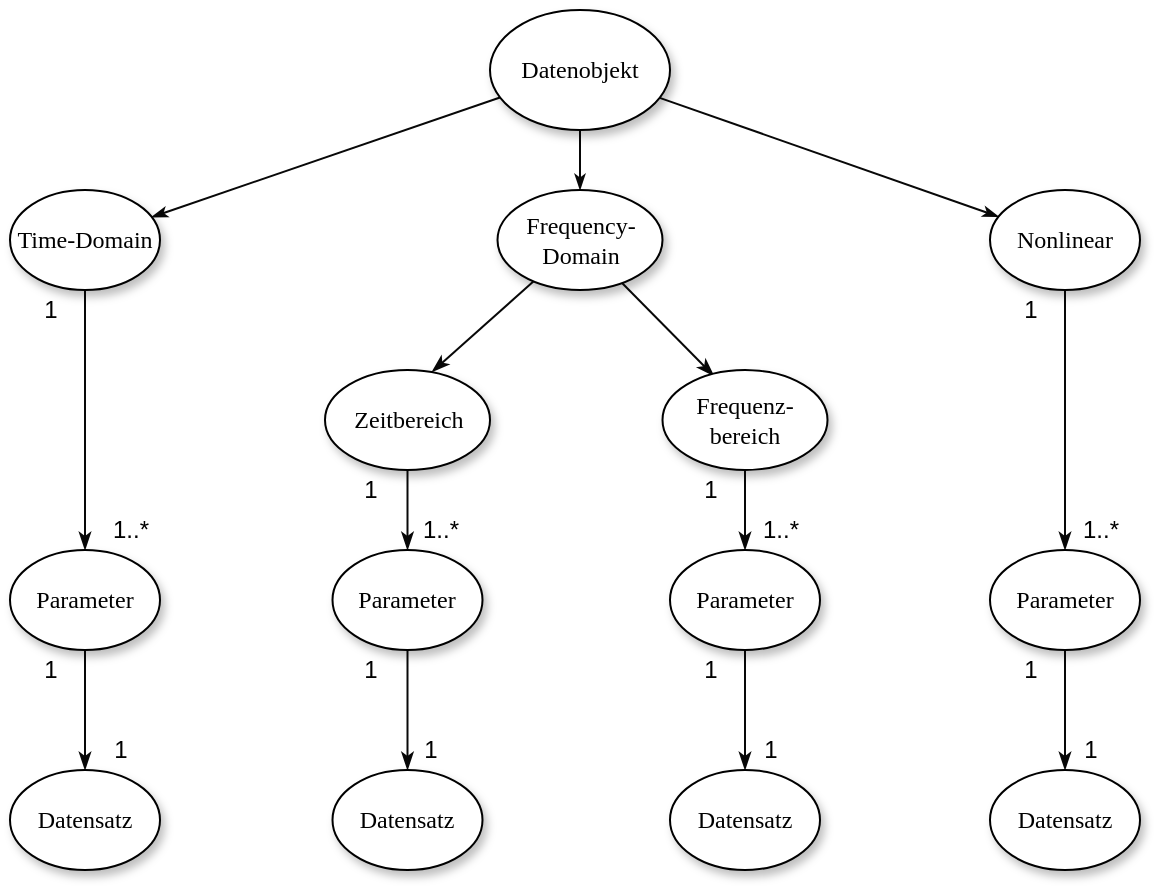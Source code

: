 <mxfile version="18.0.2" type="device"><diagram name="Page-1" id="42789a77-a242-8287-6e28-9cd8cfd52e62"><mxGraphModel dx="1422" dy="772" grid="1" gridSize="10" guides="1" tooltips="1" connect="1" arrows="1" fold="1" page="1" pageScale="1" pageWidth="1100" pageHeight="850" background="none" math="0" shadow="0"><root><mxCell id="0"/><mxCell id="1" parent="0"/><mxCell id="1ea317790d2ca983-12" style="edgeStyle=none;rounded=1;html=1;labelBackgroundColor=none;startArrow=none;startFill=0;startSize=5;endArrow=classicThin;endFill=1;endSize=5;jettySize=auto;orthogonalLoop=1;strokeColor=#080808;strokeWidth=1;fontFamily=Verdana;fontSize=12" parent="1" source="1ea317790d2ca983-1" target="1ea317790d2ca983-2" edge="1"><mxGeometry relative="1" as="geometry"/></mxCell><mxCell id="1ea317790d2ca983-13" value="" style="edgeStyle=none;rounded=1;html=1;labelBackgroundColor=none;startArrow=none;startFill=0;startSize=5;endArrow=classicThin;endFill=1;endSize=5;jettySize=auto;orthogonalLoop=1;strokeColor=#080808;strokeWidth=1;fontFamily=Verdana;fontSize=12" parent="1" source="1ea317790d2ca983-1" target="1ea317790d2ca983-9" edge="1"><mxGeometry relative="1" as="geometry"/></mxCell><mxCell id="1ea317790d2ca983-14" value="" style="edgeStyle=none;rounded=1;html=1;labelBackgroundColor=none;startArrow=none;startFill=0;startSize=5;endArrow=classicThin;endFill=1;endSize=5;jettySize=auto;orthogonalLoop=1;strokeColor=#080808;strokeWidth=1;fontFamily=Verdana;fontSize=12" parent="1" source="1ea317790d2ca983-1" target="1ea317790d2ca983-3" edge="1"><mxGeometry relative="1" as="geometry"/></mxCell><mxCell id="1ea317790d2ca983-1" value="Datenobjekt" style="ellipse;whiteSpace=wrap;html=1;rounded=0;shadow=1;comic=0;labelBackgroundColor=none;strokeWidth=1;fontFamily=Verdana;fontSize=12;align=center;" parent="1" vertex="1"><mxGeometry x="280" y="40" width="90" height="60" as="geometry"/></mxCell><mxCell id="Gac40b7pkye8SpobKHME-3" style="rounded=0;orthogonalLoop=1;jettySize=auto;html=1;entryX=0.648;entryY=0.02;entryDx=0;entryDy=0;entryPerimeter=0;endArrow=classicThin;endFill=1;strokeColor=#080808;" edge="1" parent="1" source="1ea317790d2ca983-2" target="Gac40b7pkye8SpobKHME-1"><mxGeometry relative="1" as="geometry"/></mxCell><mxCell id="Gac40b7pkye8SpobKHME-4" style="rounded=0;orthogonalLoop=1;jettySize=auto;html=1;entryX=0.312;entryY=0.06;entryDx=0;entryDy=0;entryPerimeter=0;strokeColor=#080808;endArrow=classicThin;endFill=1;" edge="1" parent="1" source="1ea317790d2ca983-2" target="Gac40b7pkye8SpobKHME-2"><mxGeometry relative="1" as="geometry"/></mxCell><mxCell id="1ea317790d2ca983-2" value="&lt;span&gt;Frequency-Domain&lt;/span&gt;" style="ellipse;whiteSpace=wrap;html=1;rounded=0;shadow=1;comic=0;labelBackgroundColor=none;strokeWidth=1;fontFamily=Verdana;fontSize=12;align=center;" parent="1" vertex="1"><mxGeometry x="283.75" y="130" width="82.5" height="50" as="geometry"/></mxCell><mxCell id="Gac40b7pkye8SpobKHME-12" style="edgeStyle=none;rounded=0;orthogonalLoop=1;jettySize=auto;html=1;endArrow=classicThin;endFill=1;strokeColor=#080808;" edge="1" parent="1" source="1ea317790d2ca983-3" target="Gac40b7pkye8SpobKHME-8"><mxGeometry relative="1" as="geometry"/></mxCell><mxCell id="1ea317790d2ca983-3" value="&lt;span&gt;Nonlinear&lt;/span&gt;" style="ellipse;whiteSpace=wrap;html=1;rounded=0;shadow=1;comic=0;labelBackgroundColor=none;strokeWidth=1;fontFamily=Verdana;fontSize=12;align=center;" parent="1" vertex="1"><mxGeometry x="530" y="130" width="75" height="50" as="geometry"/></mxCell><mxCell id="Gac40b7pkye8SpobKHME-9" style="edgeStyle=none;rounded=0;orthogonalLoop=1;jettySize=auto;html=1;entryX=0.5;entryY=0;entryDx=0;entryDy=0;endArrow=classicThin;endFill=1;strokeColor=#080808;" edge="1" parent="1" source="1ea317790d2ca983-9" target="Gac40b7pkye8SpobKHME-5"><mxGeometry relative="1" as="geometry"/></mxCell><mxCell id="1ea317790d2ca983-9" value="Time-Domain" style="ellipse;whiteSpace=wrap;html=1;rounded=0;shadow=1;comic=0;labelBackgroundColor=none;strokeWidth=1;fontFamily=Verdana;fontSize=12;align=center;" parent="1" vertex="1"><mxGeometry x="40" y="130" width="75" height="50" as="geometry"/></mxCell><mxCell id="Gac40b7pkye8SpobKHME-10" style="edgeStyle=none;rounded=0;orthogonalLoop=1;jettySize=auto;html=1;entryX=0.5;entryY=0;entryDx=0;entryDy=0;endArrow=classicThin;endFill=1;strokeColor=#080808;" edge="1" parent="1" source="Gac40b7pkye8SpobKHME-1" target="Gac40b7pkye8SpobKHME-6"><mxGeometry relative="1" as="geometry"/></mxCell><mxCell id="Gac40b7pkye8SpobKHME-1" value="&lt;span&gt;Zeitbereich&lt;/span&gt;" style="ellipse;whiteSpace=wrap;html=1;rounded=0;shadow=1;comic=0;labelBackgroundColor=none;strokeWidth=1;fontFamily=Verdana;fontSize=12;align=center;" vertex="1" parent="1"><mxGeometry x="197.5" y="220" width="82.5" height="50" as="geometry"/></mxCell><mxCell id="Gac40b7pkye8SpobKHME-11" style="edgeStyle=none;rounded=0;orthogonalLoop=1;jettySize=auto;html=1;endArrow=classicThin;endFill=1;strokeColor=#080808;" edge="1" parent="1" source="Gac40b7pkye8SpobKHME-2" target="Gac40b7pkye8SpobKHME-7"><mxGeometry relative="1" as="geometry"/></mxCell><mxCell id="Gac40b7pkye8SpobKHME-2" value="&lt;span&gt;Frequenz-bereich&lt;/span&gt;" style="ellipse;whiteSpace=wrap;html=1;rounded=0;shadow=1;comic=0;labelBackgroundColor=none;strokeWidth=1;fontFamily=Verdana;fontSize=12;align=center;" vertex="1" parent="1"><mxGeometry x="366.25" y="220" width="82.5" height="50" as="geometry"/></mxCell><mxCell id="Gac40b7pkye8SpobKHME-19" style="edgeStyle=none;rounded=0;orthogonalLoop=1;jettySize=auto;html=1;entryX=0.5;entryY=0;entryDx=0;entryDy=0;endArrow=classicThin;endFill=1;strokeColor=#080808;" edge="1" parent="1" source="Gac40b7pkye8SpobKHME-5" target="Gac40b7pkye8SpobKHME-13"><mxGeometry relative="1" as="geometry"/></mxCell><mxCell id="Gac40b7pkye8SpobKHME-5" value="Parameter" style="ellipse;whiteSpace=wrap;html=1;rounded=0;shadow=1;comic=0;labelBackgroundColor=none;strokeWidth=1;fontFamily=Verdana;fontSize=12;align=center;" vertex="1" parent="1"><mxGeometry x="40" y="310" width="75" height="50" as="geometry"/></mxCell><mxCell id="Gac40b7pkye8SpobKHME-20" style="edgeStyle=none;rounded=0;orthogonalLoop=1;jettySize=auto;html=1;endArrow=classicThin;endFill=1;strokeColor=#080808;" edge="1" parent="1" source="Gac40b7pkye8SpobKHME-6" target="Gac40b7pkye8SpobKHME-16"><mxGeometry relative="1" as="geometry"/></mxCell><mxCell id="Gac40b7pkye8SpobKHME-6" value="Parameter" style="ellipse;whiteSpace=wrap;html=1;rounded=0;shadow=1;comic=0;labelBackgroundColor=none;strokeWidth=1;fontFamily=Verdana;fontSize=12;align=center;" vertex="1" parent="1"><mxGeometry x="201.25" y="310" width="75" height="50" as="geometry"/></mxCell><mxCell id="Gac40b7pkye8SpobKHME-21" style="edgeStyle=none;rounded=0;orthogonalLoop=1;jettySize=auto;html=1;endArrow=classicThin;endFill=1;strokeColor=#080808;" edge="1" parent="1" source="Gac40b7pkye8SpobKHME-7" target="Gac40b7pkye8SpobKHME-17"><mxGeometry relative="1" as="geometry"/></mxCell><mxCell id="Gac40b7pkye8SpobKHME-7" value="Parameter" style="ellipse;whiteSpace=wrap;html=1;rounded=0;shadow=1;comic=0;labelBackgroundColor=none;strokeWidth=1;fontFamily=Verdana;fontSize=12;align=center;" vertex="1" parent="1"><mxGeometry x="370" y="310" width="75" height="50" as="geometry"/></mxCell><mxCell id="Gac40b7pkye8SpobKHME-22" style="edgeStyle=none;rounded=0;orthogonalLoop=1;jettySize=auto;html=1;endArrow=classicThin;endFill=1;strokeColor=#080808;" edge="1" parent="1" source="Gac40b7pkye8SpobKHME-8" target="Gac40b7pkye8SpobKHME-18"><mxGeometry relative="1" as="geometry"/></mxCell><mxCell id="Gac40b7pkye8SpobKHME-8" value="Parameter" style="ellipse;whiteSpace=wrap;html=1;rounded=0;shadow=1;comic=0;labelBackgroundColor=none;strokeWidth=1;fontFamily=Verdana;fontSize=12;align=center;" vertex="1" parent="1"><mxGeometry x="530" y="310" width="75" height="50" as="geometry"/></mxCell><mxCell id="Gac40b7pkye8SpobKHME-13" value="Datensatz" style="ellipse;whiteSpace=wrap;html=1;rounded=0;shadow=1;comic=0;labelBackgroundColor=none;strokeWidth=1;fontFamily=Verdana;fontSize=12;align=center;" vertex="1" parent="1"><mxGeometry x="40" y="420" width="75" height="50" as="geometry"/></mxCell><mxCell id="Gac40b7pkye8SpobKHME-16" value="Datensatz" style="ellipse;whiteSpace=wrap;html=1;rounded=0;shadow=1;comic=0;labelBackgroundColor=none;strokeWidth=1;fontFamily=Verdana;fontSize=12;align=center;" vertex="1" parent="1"><mxGeometry x="201.25" y="420" width="75" height="50" as="geometry"/></mxCell><mxCell id="Gac40b7pkye8SpobKHME-17" value="Datensatz" style="ellipse;whiteSpace=wrap;html=1;rounded=0;shadow=1;comic=0;labelBackgroundColor=none;strokeWidth=1;fontFamily=Verdana;fontSize=12;align=center;" vertex="1" parent="1"><mxGeometry x="370" y="420" width="75" height="50" as="geometry"/></mxCell><mxCell id="Gac40b7pkye8SpobKHME-18" value="Datensatz" style="ellipse;whiteSpace=wrap;html=1;rounded=0;shadow=1;comic=0;labelBackgroundColor=none;strokeWidth=1;fontFamily=Verdana;fontSize=12;align=center;" vertex="1" parent="1"><mxGeometry x="530" y="420" width="75" height="50" as="geometry"/></mxCell><mxCell id="Gac40b7pkye8SpobKHME-25" value="1" style="text;html=1;align=center;verticalAlign=middle;resizable=0;points=[];autosize=1;strokeColor=none;fillColor=none;" vertex="1" parent="1"><mxGeometry x="50" y="180" width="20" height="20" as="geometry"/></mxCell><mxCell id="Gac40b7pkye8SpobKHME-26" value="1..*" style="text;html=1;align=center;verticalAlign=middle;resizable=0;points=[];autosize=1;strokeColor=none;fillColor=none;" vertex="1" parent="1"><mxGeometry x="85" y="290" width="30" height="20" as="geometry"/></mxCell><mxCell id="Gac40b7pkye8SpobKHME-27" value="1" style="text;html=1;align=center;verticalAlign=middle;resizable=0;points=[];autosize=1;strokeColor=none;fillColor=none;" vertex="1" parent="1"><mxGeometry x="50" y="360" width="20" height="20" as="geometry"/></mxCell><mxCell id="Gac40b7pkye8SpobKHME-28" value="1" style="text;html=1;align=center;verticalAlign=middle;resizable=0;points=[];autosize=1;strokeColor=none;fillColor=none;" vertex="1" parent="1"><mxGeometry x="210" y="360" width="20" height="20" as="geometry"/></mxCell><mxCell id="Gac40b7pkye8SpobKHME-29" value="1" style="text;html=1;align=center;verticalAlign=middle;resizable=0;points=[];autosize=1;strokeColor=none;fillColor=none;" vertex="1" parent="1"><mxGeometry x="380" y="360" width="20" height="20" as="geometry"/></mxCell><mxCell id="Gac40b7pkye8SpobKHME-30" value="1" style="text;html=1;align=center;verticalAlign=middle;resizable=0;points=[];autosize=1;strokeColor=none;fillColor=none;" vertex="1" parent="1"><mxGeometry x="540" y="360" width="20" height="20" as="geometry"/></mxCell><mxCell id="Gac40b7pkye8SpobKHME-31" value="1" style="text;html=1;align=center;verticalAlign=middle;resizable=0;points=[];autosize=1;strokeColor=none;fillColor=none;" vertex="1" parent="1"><mxGeometry x="210" y="270" width="20" height="20" as="geometry"/></mxCell><mxCell id="Gac40b7pkye8SpobKHME-32" value="1" style="text;html=1;align=center;verticalAlign=middle;resizable=0;points=[];autosize=1;strokeColor=none;fillColor=none;" vertex="1" parent="1"><mxGeometry x="380" y="270" width="20" height="20" as="geometry"/></mxCell><mxCell id="Gac40b7pkye8SpobKHME-33" value="1" style="text;html=1;align=center;verticalAlign=middle;resizable=0;points=[];autosize=1;strokeColor=none;fillColor=none;" vertex="1" parent="1"><mxGeometry x="540" y="180" width="20" height="20" as="geometry"/></mxCell><mxCell id="Gac40b7pkye8SpobKHME-35" value="1" style="text;html=1;align=center;verticalAlign=middle;resizable=0;points=[];autosize=1;strokeColor=none;fillColor=none;" vertex="1" parent="1"><mxGeometry x="85" y="400" width="20" height="20" as="geometry"/></mxCell><mxCell id="Gac40b7pkye8SpobKHME-36" value="1" style="text;html=1;align=center;verticalAlign=middle;resizable=0;points=[];autosize=1;strokeColor=none;fillColor=none;" vertex="1" parent="1"><mxGeometry x="240" y="400" width="20" height="20" as="geometry"/></mxCell><mxCell id="Gac40b7pkye8SpobKHME-37" value="1" style="text;html=1;align=center;verticalAlign=middle;resizable=0;points=[];autosize=1;strokeColor=none;fillColor=none;" vertex="1" parent="1"><mxGeometry x="410" y="400" width="20" height="20" as="geometry"/></mxCell><mxCell id="Gac40b7pkye8SpobKHME-38" value="1" style="text;html=1;align=center;verticalAlign=middle;resizable=0;points=[];autosize=1;strokeColor=none;fillColor=none;" vertex="1" parent="1"><mxGeometry x="570" y="400" width="20" height="20" as="geometry"/></mxCell><mxCell id="Gac40b7pkye8SpobKHME-40" value="1..*" style="text;html=1;align=center;verticalAlign=middle;resizable=0;points=[];autosize=1;strokeColor=none;fillColor=none;" vertex="1" parent="1"><mxGeometry x="240" y="290" width="30" height="20" as="geometry"/></mxCell><mxCell id="Gac40b7pkye8SpobKHME-41" value="1..*" style="text;html=1;align=center;verticalAlign=middle;resizable=0;points=[];autosize=1;strokeColor=none;fillColor=none;" vertex="1" parent="1"><mxGeometry x="410" y="290" width="30" height="20" as="geometry"/></mxCell><mxCell id="Gac40b7pkye8SpobKHME-42" value="1..*" style="text;html=1;align=center;verticalAlign=middle;resizable=0;points=[];autosize=1;strokeColor=none;fillColor=none;" vertex="1" parent="1"><mxGeometry x="570" y="290" width="30" height="20" as="geometry"/></mxCell></root></mxGraphModel></diagram></mxfile>
